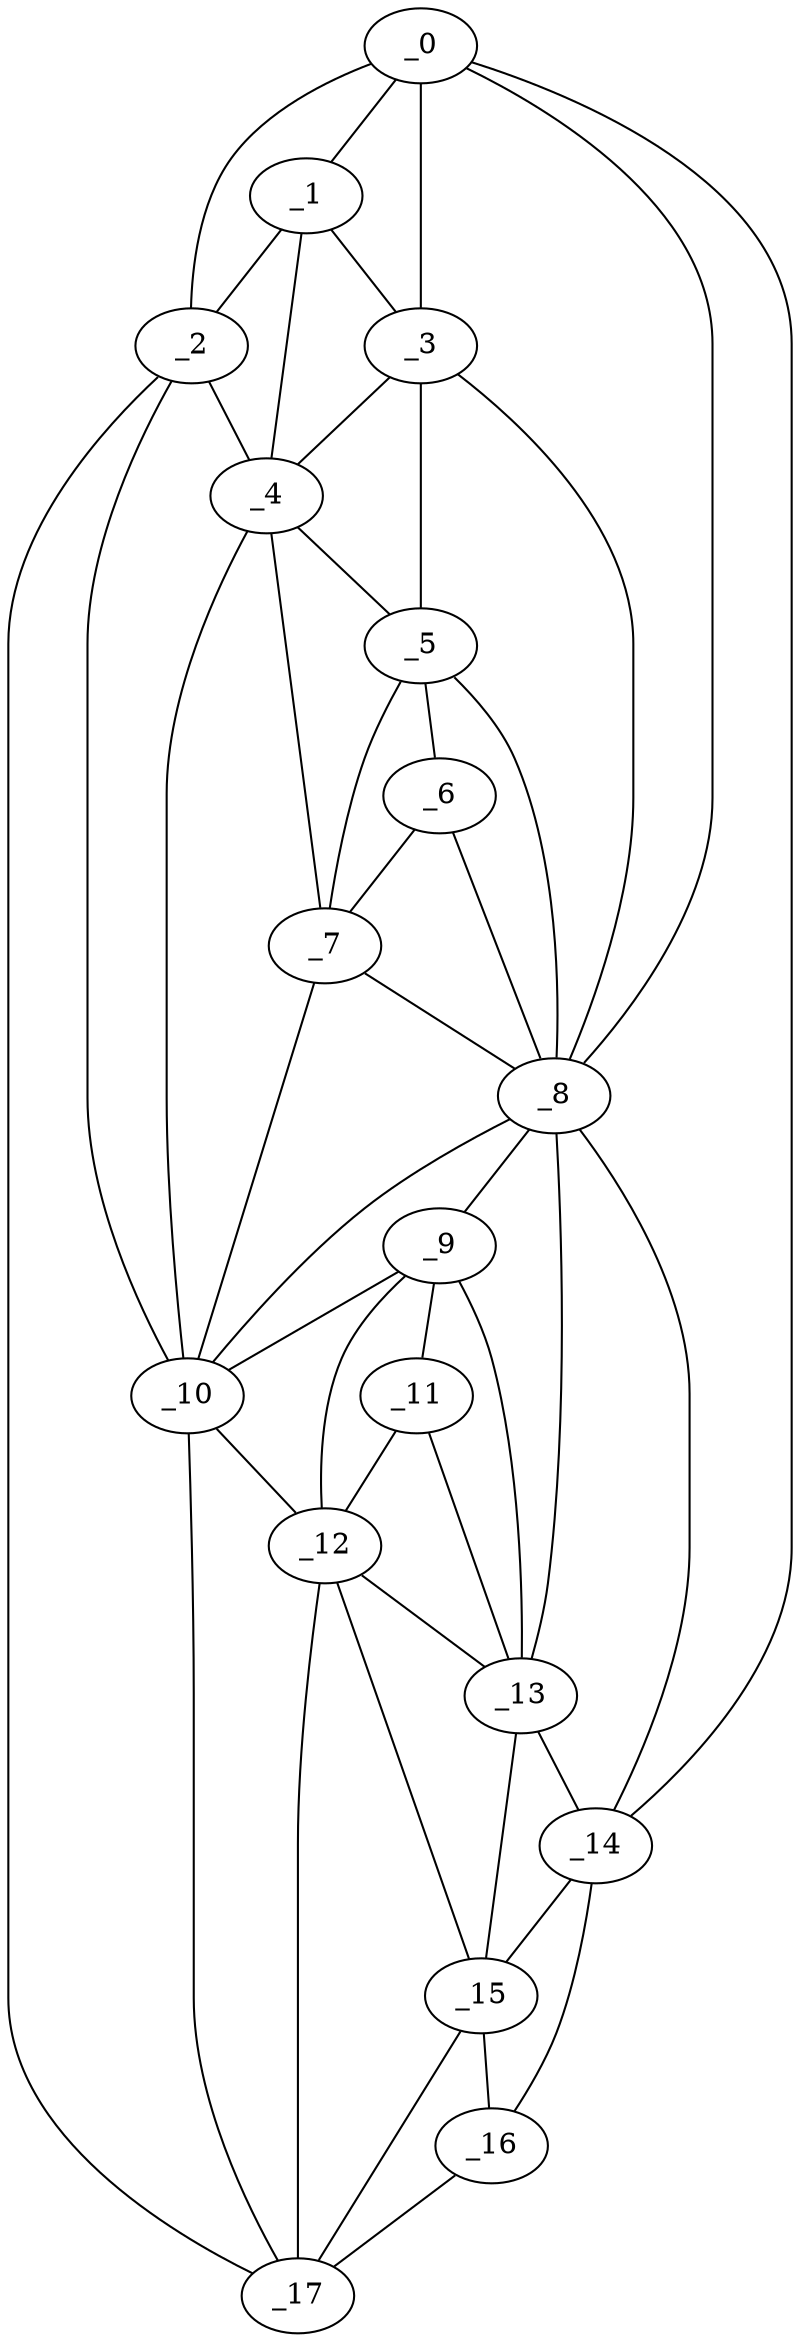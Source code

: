 graph "obj98__330.gxl" {
	_0	 [x=5,
		y=62];
	_1	 [x=21,
		y=73];
	_0 -- _1	 [valence=2];
	_2	 [x=21,
		y=88];
	_0 -- _2	 [valence=1];
	_3	 [x=35,
		y=60];
	_0 -- _3	 [valence=2];
	_8	 [x=65,
		y=53];
	_0 -- _8	 [valence=2];
	_14	 [x=109,
		y=39];
	_0 -- _14	 [valence=1];
	_1 -- _2	 [valence=2];
	_1 -- _3	 [valence=2];
	_4	 [x=45,
		y=78];
	_1 -- _4	 [valence=2];
	_2 -- _4	 [valence=2];
	_10	 [x=75,
		y=72];
	_2 -- _10	 [valence=1];
	_17	 [x=126,
		y=64];
	_2 -- _17	 [valence=1];
	_3 -- _4	 [valence=1];
	_5	 [x=47,
		y=58];
	_3 -- _5	 [valence=2];
	_3 -- _8	 [valence=2];
	_4 -- _5	 [valence=2];
	_7	 [x=64,
		y=73];
	_4 -- _7	 [valence=2];
	_4 -- _10	 [valence=1];
	_6	 [x=57,
		y=56];
	_5 -- _6	 [valence=2];
	_5 -- _7	 [valence=1];
	_5 -- _8	 [valence=2];
	_6 -- _7	 [valence=1];
	_6 -- _8	 [valence=2];
	_7 -- _8	 [valence=1];
	_7 -- _10	 [valence=2];
	_9	 [x=73,
		y=52];
	_8 -- _9	 [valence=2];
	_8 -- _10	 [valence=2];
	_13	 [x=95,
		y=45];
	_8 -- _13	 [valence=2];
	_8 -- _14	 [valence=2];
	_9 -- _10	 [valence=1];
	_11	 [x=89,
		y=49];
	_9 -- _11	 [valence=2];
	_12	 [x=91,
		y=68];
	_9 -- _12	 [valence=2];
	_9 -- _13	 [valence=2];
	_10 -- _12	 [valence=2];
	_10 -- _17	 [valence=2];
	_11 -- _12	 [valence=2];
	_11 -- _13	 [valence=1];
	_12 -- _13	 [valence=1];
	_15	 [x=112,
		y=45];
	_12 -- _15	 [valence=2];
	_12 -- _17	 [valence=1];
	_13 -- _14	 [valence=2];
	_13 -- _15	 [valence=2];
	_14 -- _15	 [valence=2];
	_16	 [x=126,
		y=48];
	_14 -- _16	 [valence=1];
	_15 -- _16	 [valence=2];
	_15 -- _17	 [valence=1];
	_16 -- _17	 [valence=1];
}
